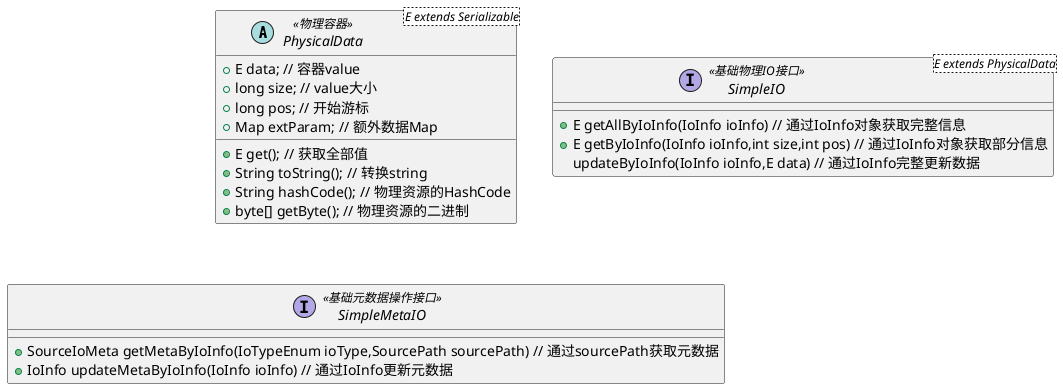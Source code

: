 @startuml 物理IO设计

abstract PhysicalData<E extends Serializable> <<物理容器>>
{
  +E data; // 容器value
  +long size; // value大小
  +long pos; // 开始游标
  +Map extParam; // 额外数据Map
  +E get(); // 获取全部值
  +String toString(); // 转换string
  +String hashCode(); // 物理资源的HashCode
  +byte[] getByte(); // 物理资源的二进制
}



interface SimpleIO<E extends PhysicalData> <<基础物理IO接口>>
{
  +E getAllByIoInfo(IoInfo ioInfo) // 通过IoInfo对象获取完整信息
  +E getByIoInfo(IoInfo ioInfo,int size,int pos) // 通过IoInfo对象获取部分信息
  updateByIoInfo(IoInfo ioInfo,E data) // 通过IoInfo完整更新数据
}

interface SimpleMetaIO <<基础元数据操作接口>>
{
  +SourceIoMeta getMetaByIoInfo(IoTypeEnum ioType,SourcePath sourcePath) // 通过sourcePath获取元数据
  +IoInfo updateMetaByIoInfo(IoInfo ioInfo) // 通过IoInfo更新元数据
}